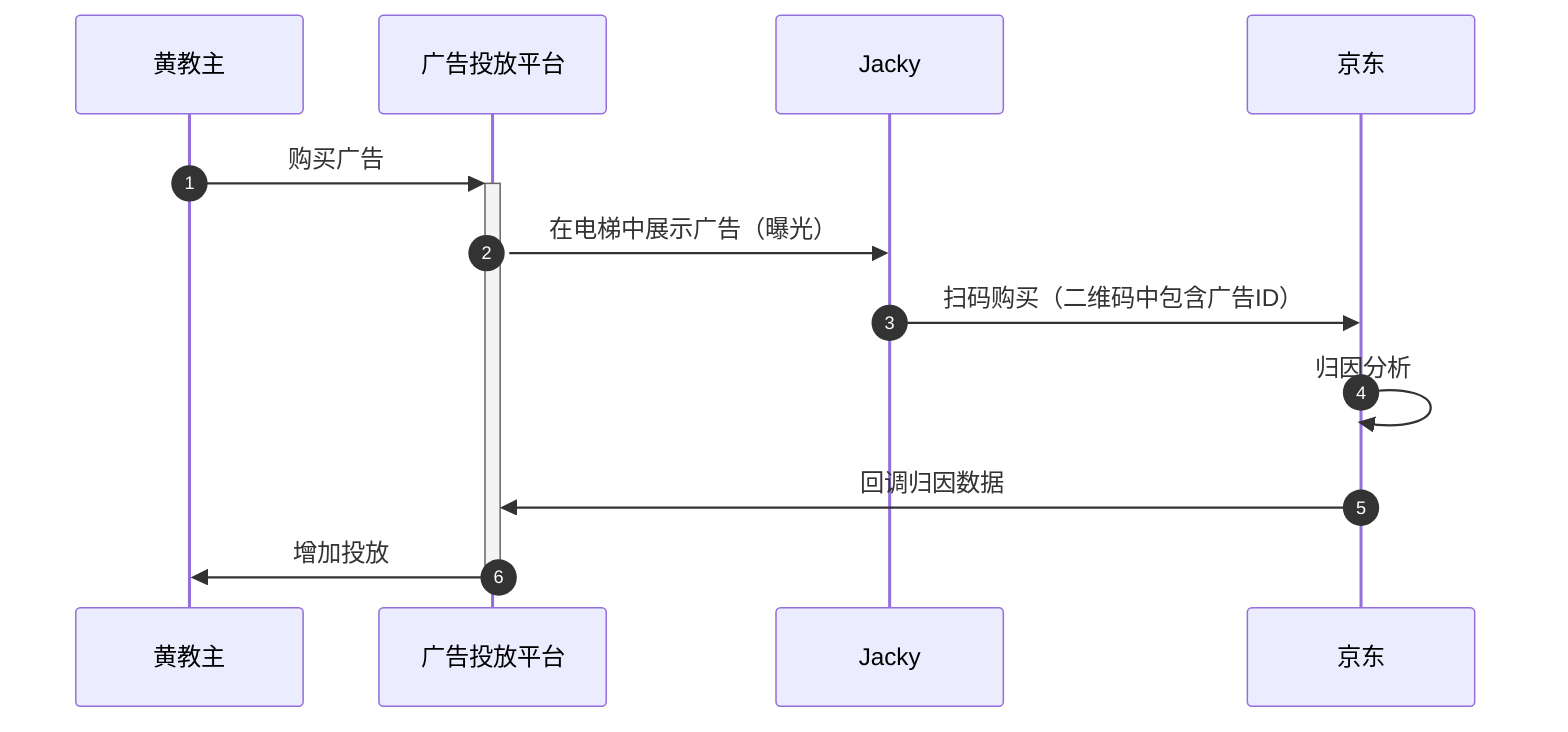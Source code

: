 sequenceDiagram
    autonumber
    黄教主->>+广告投放平台: 购买广告
    广告投放平台->>Jacky: 在电梯中展示广告（曝光）
    Jacky->>京东: 扫码购买（二维码中包含广告ID）
    京东->>京东: 归因分析
    京东->>广告投放平台: 回调归因数据
    广告投放平台->>-黄教主: 增加投放